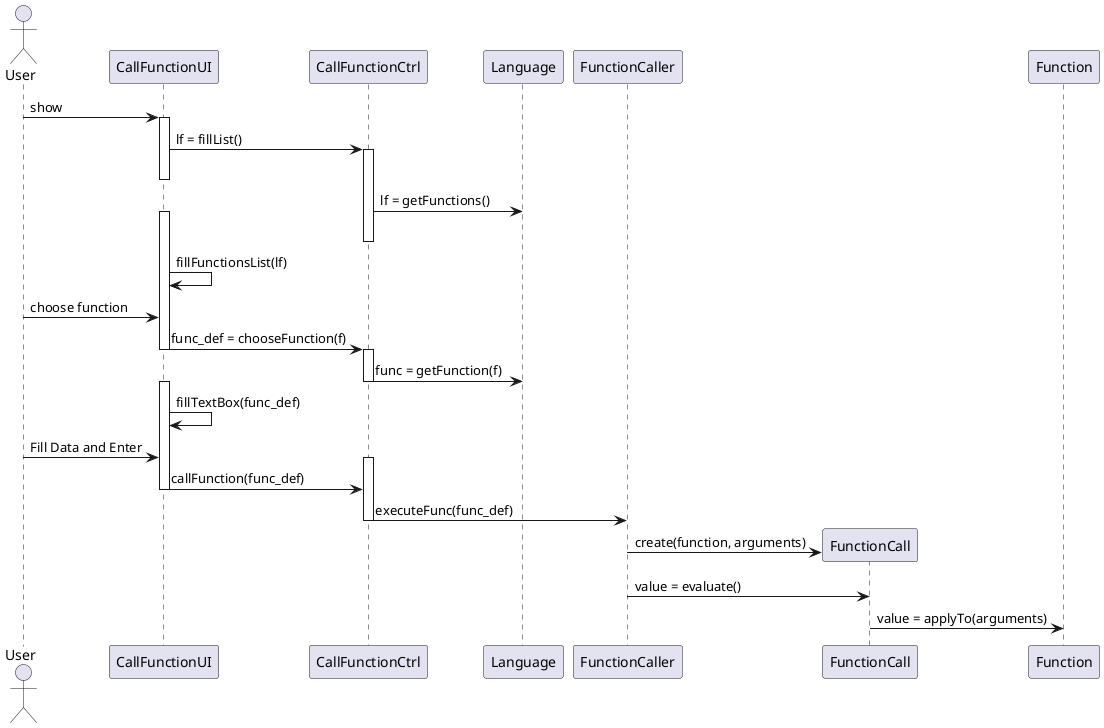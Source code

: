 @startuml doc-files/design_macros_05_01.png
actor User
 participant "CallFunctionUI" as UI
 participant "CallFunctionCtrl" as ctrl
 participant "Language" as language
participant "FunctionCaller" as caller
User -> UI : show
activate UI
UI -> ctrl : lf = fillList()
activate ctrl
deactivate UI
ctrl -> language : lf = getFunctions()
activate UI
deactivate ctrl
UI -> UI : fillFunctionsList(lf)
User -> UI : choose function
UI -> ctrl : func_def = chooseFunction(f)
deactivate UI
activate ctrl
ctrl -> language : func = getFunction(f)
deactivate ctrl
activate UI
UI -> UI : fillTextBox(func_def)
User -> UI : Fill Data and Enter
activate ctrl
UI -> ctrl : callFunction(func_def)
deactivate UI
ctrl -> caller : executeFunc(func_def)
deactivate ctrl
create FunctionCall as f_call
caller -> f_call : create(function, arguments) 
caller -> f_call : value = evaluate()
deactivate caller
participant "Function" as func
f_call -> func : value = applyTo(arguments)

@enduml